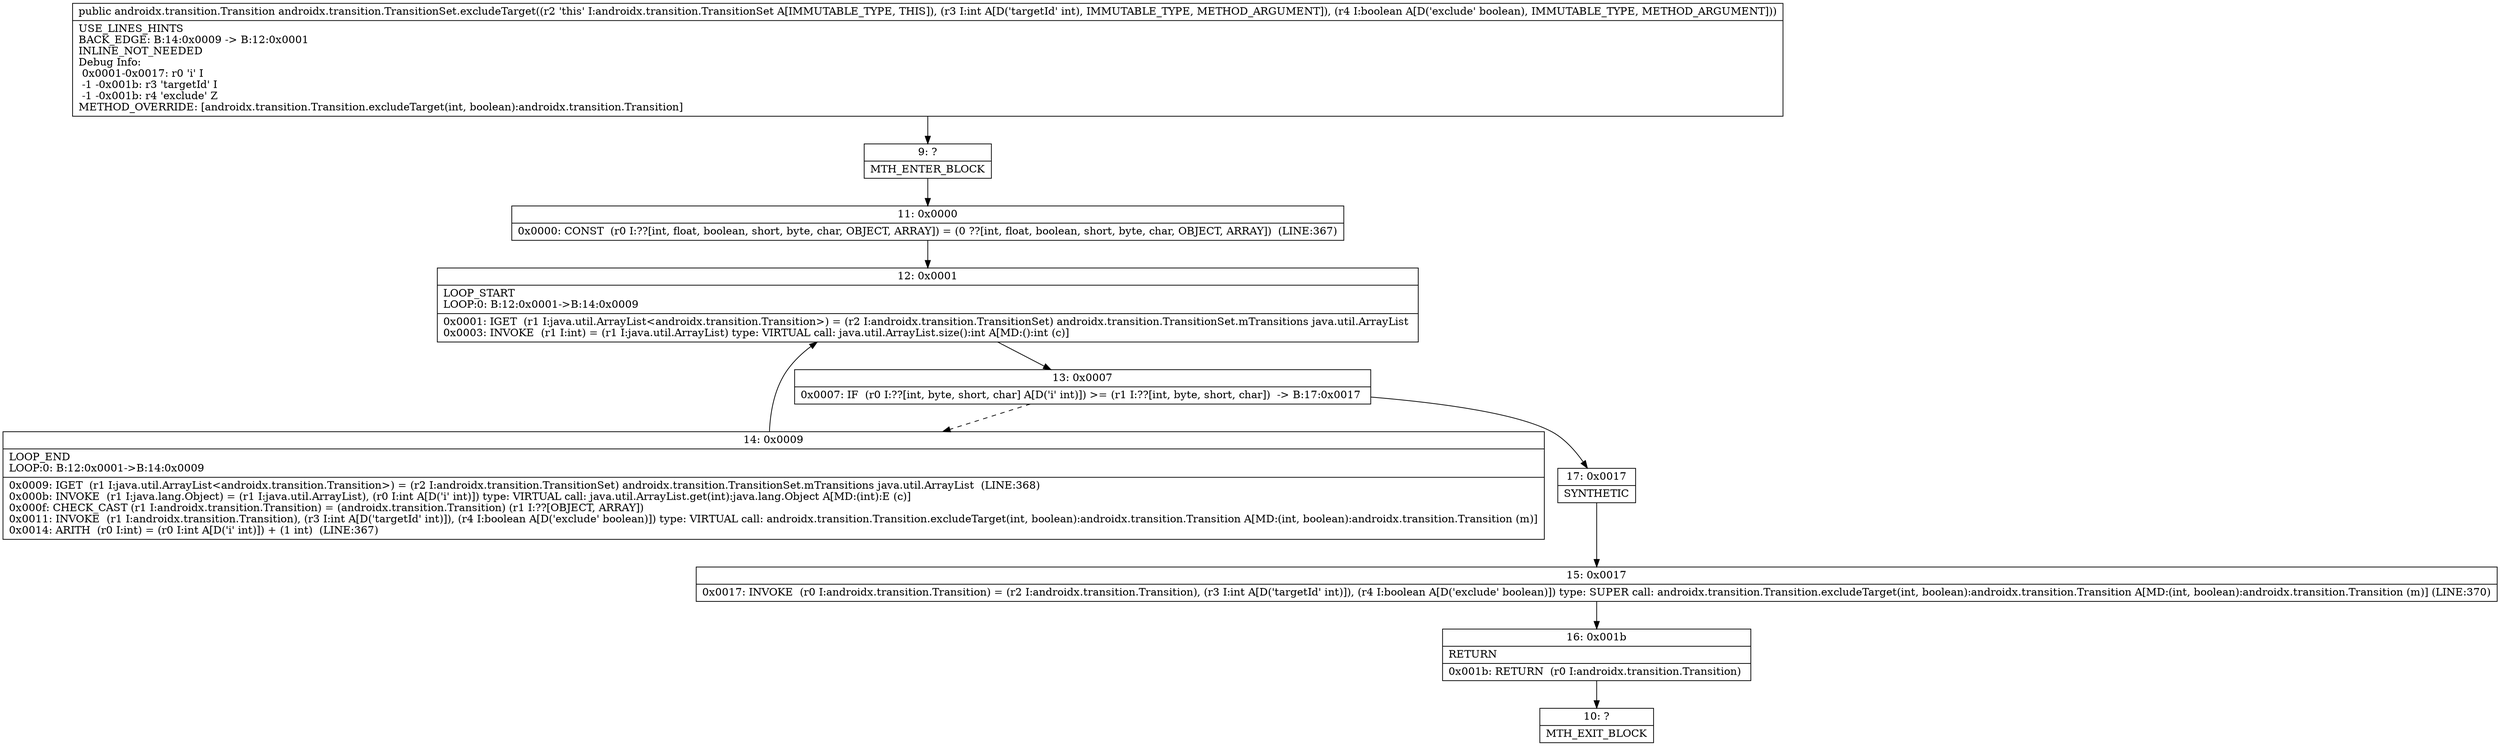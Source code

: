 digraph "CFG forandroidx.transition.TransitionSet.excludeTarget(IZ)Landroidx\/transition\/Transition;" {
Node_9 [shape=record,label="{9\:\ ?|MTH_ENTER_BLOCK\l}"];
Node_11 [shape=record,label="{11\:\ 0x0000|0x0000: CONST  (r0 I:??[int, float, boolean, short, byte, char, OBJECT, ARRAY]) = (0 ??[int, float, boolean, short, byte, char, OBJECT, ARRAY])  (LINE:367)\l}"];
Node_12 [shape=record,label="{12\:\ 0x0001|LOOP_START\lLOOP:0: B:12:0x0001\-\>B:14:0x0009\l|0x0001: IGET  (r1 I:java.util.ArrayList\<androidx.transition.Transition\>) = (r2 I:androidx.transition.TransitionSet) androidx.transition.TransitionSet.mTransitions java.util.ArrayList \l0x0003: INVOKE  (r1 I:int) = (r1 I:java.util.ArrayList) type: VIRTUAL call: java.util.ArrayList.size():int A[MD:():int (c)]\l}"];
Node_13 [shape=record,label="{13\:\ 0x0007|0x0007: IF  (r0 I:??[int, byte, short, char] A[D('i' int)]) \>= (r1 I:??[int, byte, short, char])  \-\> B:17:0x0017 \l}"];
Node_14 [shape=record,label="{14\:\ 0x0009|LOOP_END\lLOOP:0: B:12:0x0001\-\>B:14:0x0009\l|0x0009: IGET  (r1 I:java.util.ArrayList\<androidx.transition.Transition\>) = (r2 I:androidx.transition.TransitionSet) androidx.transition.TransitionSet.mTransitions java.util.ArrayList  (LINE:368)\l0x000b: INVOKE  (r1 I:java.lang.Object) = (r1 I:java.util.ArrayList), (r0 I:int A[D('i' int)]) type: VIRTUAL call: java.util.ArrayList.get(int):java.lang.Object A[MD:(int):E (c)]\l0x000f: CHECK_CAST (r1 I:androidx.transition.Transition) = (androidx.transition.Transition) (r1 I:??[OBJECT, ARRAY]) \l0x0011: INVOKE  (r1 I:androidx.transition.Transition), (r3 I:int A[D('targetId' int)]), (r4 I:boolean A[D('exclude' boolean)]) type: VIRTUAL call: androidx.transition.Transition.excludeTarget(int, boolean):androidx.transition.Transition A[MD:(int, boolean):androidx.transition.Transition (m)]\l0x0014: ARITH  (r0 I:int) = (r0 I:int A[D('i' int)]) + (1 int)  (LINE:367)\l}"];
Node_17 [shape=record,label="{17\:\ 0x0017|SYNTHETIC\l}"];
Node_15 [shape=record,label="{15\:\ 0x0017|0x0017: INVOKE  (r0 I:androidx.transition.Transition) = (r2 I:androidx.transition.Transition), (r3 I:int A[D('targetId' int)]), (r4 I:boolean A[D('exclude' boolean)]) type: SUPER call: androidx.transition.Transition.excludeTarget(int, boolean):androidx.transition.Transition A[MD:(int, boolean):androidx.transition.Transition (m)] (LINE:370)\l}"];
Node_16 [shape=record,label="{16\:\ 0x001b|RETURN\l|0x001b: RETURN  (r0 I:androidx.transition.Transition) \l}"];
Node_10 [shape=record,label="{10\:\ ?|MTH_EXIT_BLOCK\l}"];
MethodNode[shape=record,label="{public androidx.transition.Transition androidx.transition.TransitionSet.excludeTarget((r2 'this' I:androidx.transition.TransitionSet A[IMMUTABLE_TYPE, THIS]), (r3 I:int A[D('targetId' int), IMMUTABLE_TYPE, METHOD_ARGUMENT]), (r4 I:boolean A[D('exclude' boolean), IMMUTABLE_TYPE, METHOD_ARGUMENT]))  | USE_LINES_HINTS\lBACK_EDGE: B:14:0x0009 \-\> B:12:0x0001\lINLINE_NOT_NEEDED\lDebug Info:\l  0x0001\-0x0017: r0 'i' I\l  \-1 \-0x001b: r3 'targetId' I\l  \-1 \-0x001b: r4 'exclude' Z\lMETHOD_OVERRIDE: [androidx.transition.Transition.excludeTarget(int, boolean):androidx.transition.Transition]\l}"];
MethodNode -> Node_9;Node_9 -> Node_11;
Node_11 -> Node_12;
Node_12 -> Node_13;
Node_13 -> Node_14[style=dashed];
Node_13 -> Node_17;
Node_14 -> Node_12;
Node_17 -> Node_15;
Node_15 -> Node_16;
Node_16 -> Node_10;
}

